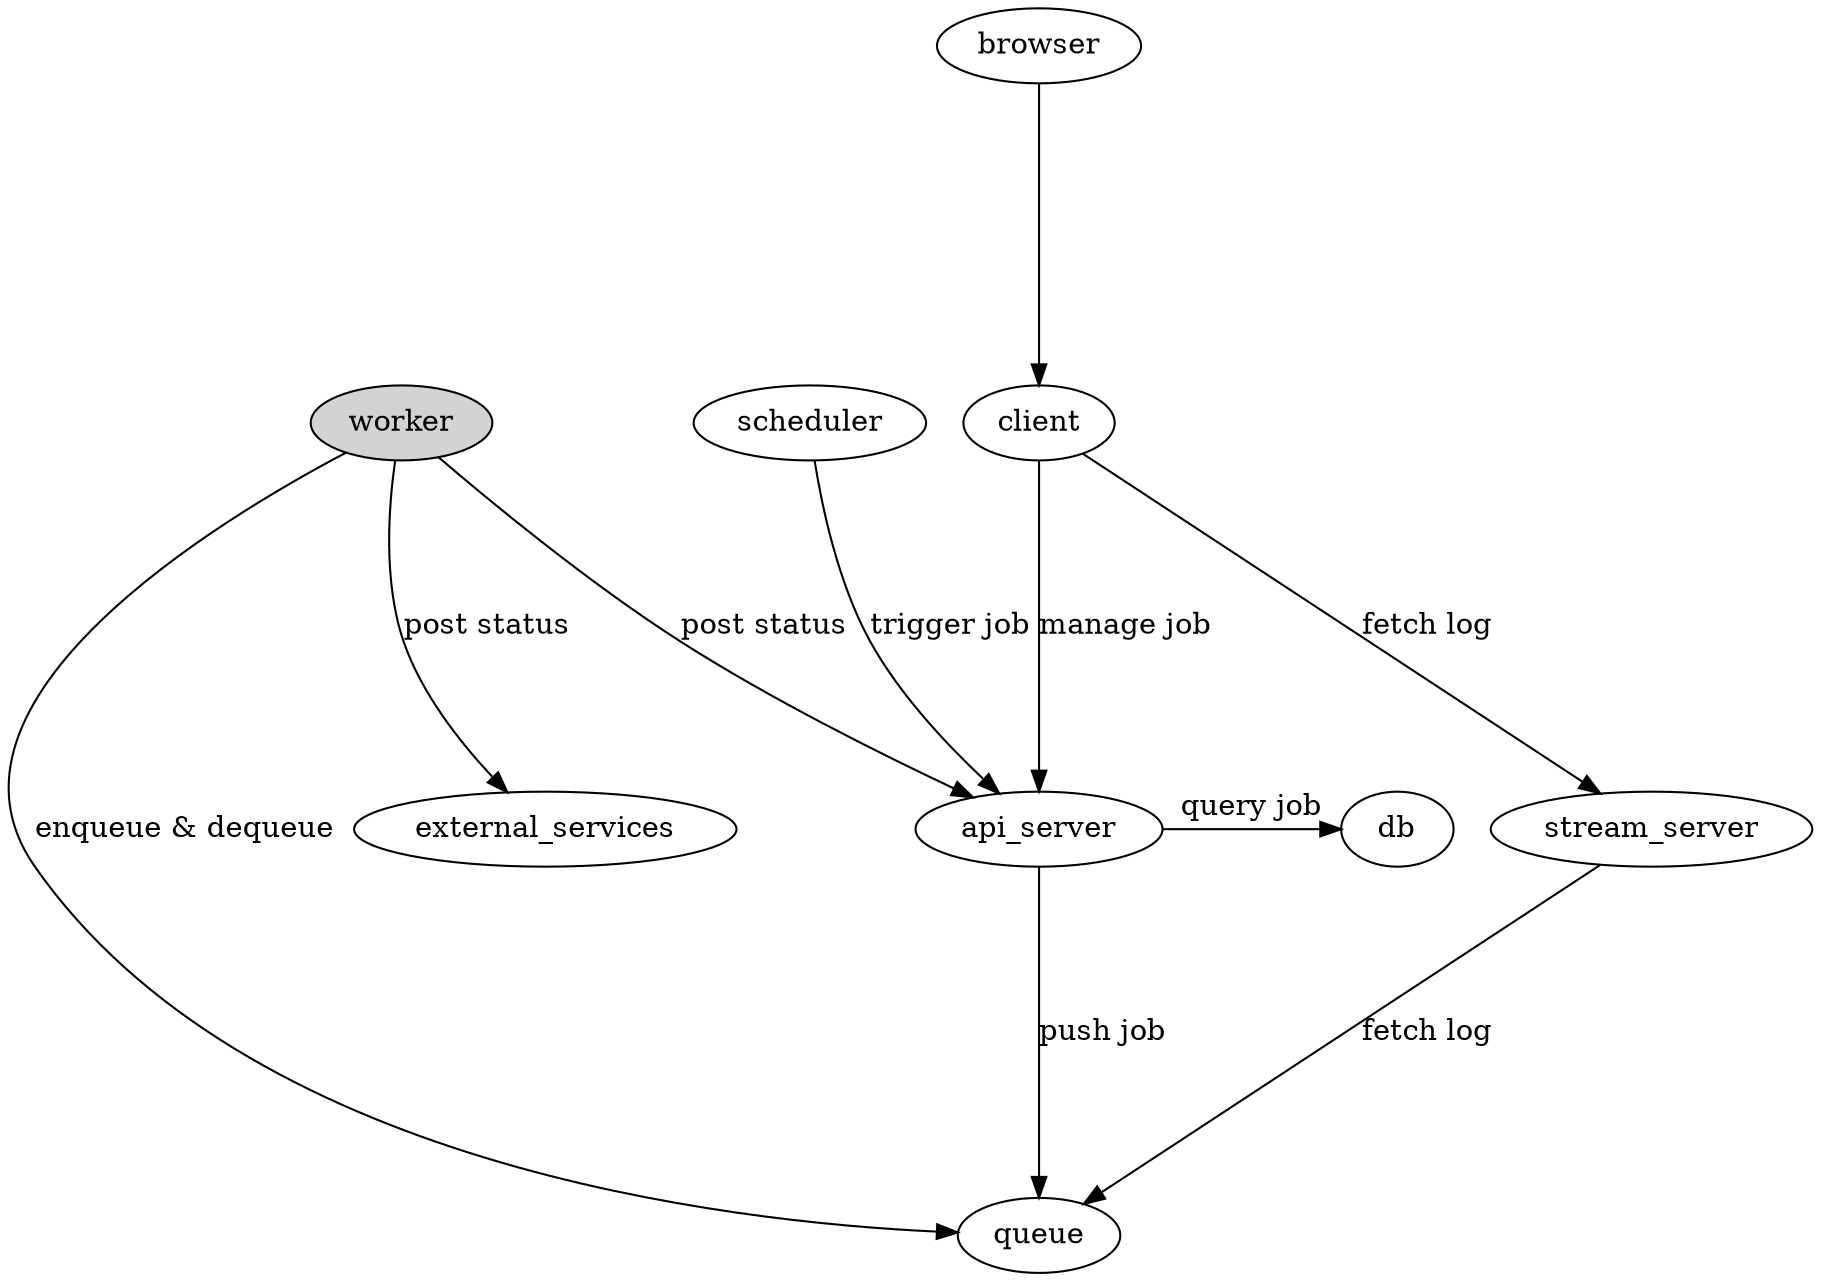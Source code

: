 digraph {
  graph [ ranksep=2.0; ]

  worker [style="filled"];
  worker -> queue [label="enqueue & dequeue"];
  worker -> api_server [label="post status"];
  worker -> external_services [label="post status"];

  api_server -> queue [label="push job"; weight=10];
  api_server -> db [label="query job"];

  scheduler -> api_server [label="trigger job"];

  client -> api_server [label="manage job"; weight=10];
  client -> stream_server [label="fetch log"];

  stream_server -> queue [label="fetch log"];

  browser -> client;

  { rank = same; api_server; db }
}
